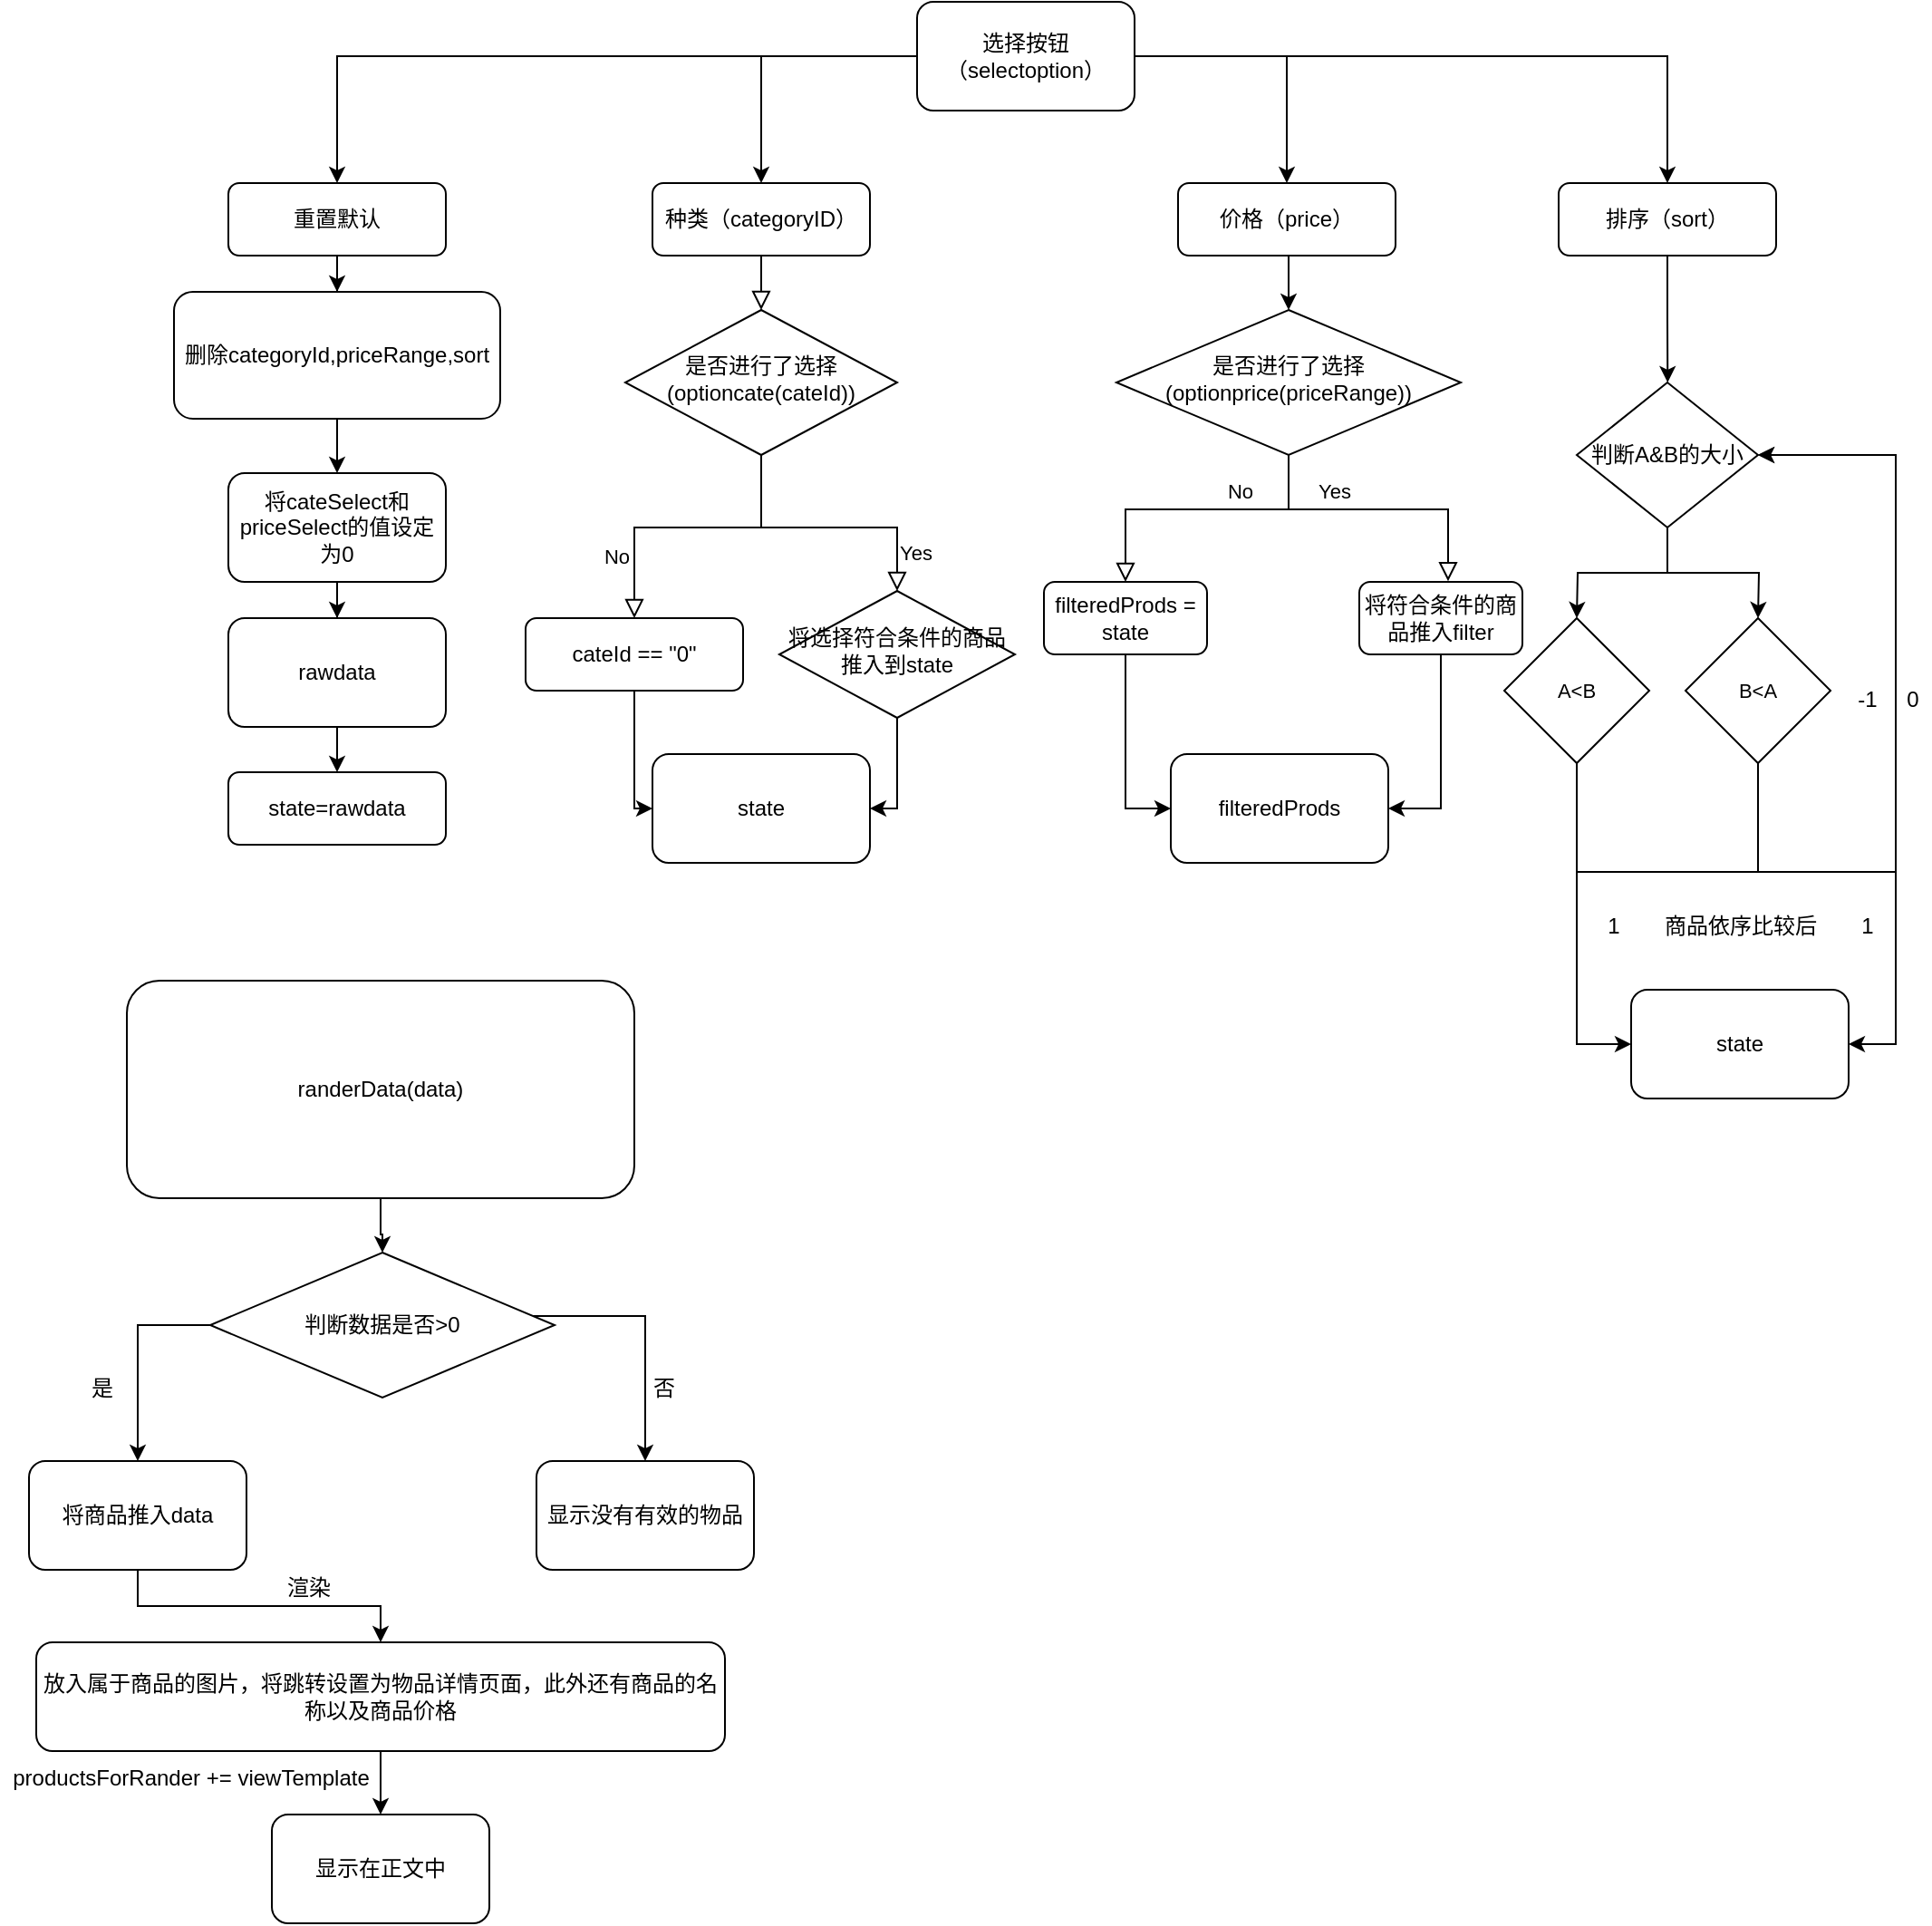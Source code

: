 <mxfile version="20.0.1" type="github">
  <diagram id="C5RBs43oDa-KdzZeNtuy" name="Page-1">
    <mxGraphModel dx="2157" dy="724" grid="1" gridSize="10" guides="1" tooltips="1" connect="1" arrows="1" fold="1" page="1" pageScale="1" pageWidth="827" pageHeight="1169" math="0" shadow="0">
      <root>
        <mxCell id="WIyWlLk6GJQsqaUBKTNV-0" />
        <mxCell id="WIyWlLk6GJQsqaUBKTNV-1" parent="WIyWlLk6GJQsqaUBKTNV-0" />
        <mxCell id="WIyWlLk6GJQsqaUBKTNV-2" value="" style="rounded=0;html=1;jettySize=auto;orthogonalLoop=1;fontSize=11;endArrow=block;endFill=0;endSize=8;strokeWidth=1;shadow=0;labelBackgroundColor=none;edgeStyle=orthogonalEdgeStyle;" parent="WIyWlLk6GJQsqaUBKTNV-1" source="WIyWlLk6GJQsqaUBKTNV-3" target="WIyWlLk6GJQsqaUBKTNV-6" edge="1">
          <mxGeometry relative="1" as="geometry" />
        </mxCell>
        <mxCell id="WIyWlLk6GJQsqaUBKTNV-3" value="种类（categoryID）" style="rounded=1;whiteSpace=wrap;html=1;fontSize=12;glass=0;strokeWidth=1;shadow=0;" parent="WIyWlLk6GJQsqaUBKTNV-1" vertex="1">
          <mxGeometry x="114" y="140" width="120" height="40" as="geometry" />
        </mxCell>
        <mxCell id="WIyWlLk6GJQsqaUBKTNV-4" value="Yes" style="rounded=0;html=1;jettySize=auto;orthogonalLoop=1;fontSize=11;endArrow=block;endFill=0;endSize=8;strokeWidth=1;shadow=0;labelBackgroundColor=none;edgeStyle=orthogonalEdgeStyle;exitX=0.5;exitY=1;exitDx=0;exitDy=0;" parent="WIyWlLk6GJQsqaUBKTNV-1" source="WIyWlLk6GJQsqaUBKTNV-6" target="WIyWlLk6GJQsqaUBKTNV-10" edge="1">
          <mxGeometry x="0.714" y="10" relative="1" as="geometry">
            <mxPoint as="offset" />
            <Array as="points">
              <mxPoint x="174" y="330" />
              <mxPoint x="249" y="330" />
            </Array>
          </mxGeometry>
        </mxCell>
        <mxCell id="WIyWlLk6GJQsqaUBKTNV-5" value="No" style="edgeStyle=orthogonalEdgeStyle;rounded=0;html=1;jettySize=auto;orthogonalLoop=1;fontSize=11;endArrow=block;endFill=0;endSize=8;strokeWidth=1;shadow=0;labelBackgroundColor=none;exitX=0.5;exitY=1;exitDx=0;exitDy=0;" parent="WIyWlLk6GJQsqaUBKTNV-1" source="WIyWlLk6GJQsqaUBKTNV-6" target="WIyWlLk6GJQsqaUBKTNV-7" edge="1">
          <mxGeometry x="0.571" y="-10" relative="1" as="geometry">
            <mxPoint as="offset" />
            <Array as="points">
              <mxPoint x="174" y="330" />
              <mxPoint x="104" y="330" />
            </Array>
          </mxGeometry>
        </mxCell>
        <mxCell id="WIyWlLk6GJQsqaUBKTNV-6" value="是否进行了选择(optioncate(cateId))" style="rhombus;whiteSpace=wrap;html=1;shadow=0;fontFamily=Helvetica;fontSize=12;align=center;strokeWidth=1;spacing=6;spacingTop=-4;" parent="WIyWlLk6GJQsqaUBKTNV-1" vertex="1">
          <mxGeometry x="99" y="210" width="150" height="80" as="geometry" />
        </mxCell>
        <mxCell id="vPBVzfhYeKo5Uqjafwgi-30" style="edgeStyle=orthogonalEdgeStyle;rounded=0;orthogonalLoop=1;jettySize=auto;html=1;entryX=0;entryY=0.5;entryDx=0;entryDy=0;" edge="1" parent="WIyWlLk6GJQsqaUBKTNV-1" source="WIyWlLk6GJQsqaUBKTNV-7" target="vPBVzfhYeKo5Uqjafwgi-32">
          <mxGeometry relative="1" as="geometry">
            <mxPoint x="104" y="470" as="targetPoint" />
            <Array as="points">
              <mxPoint x="104" y="485" />
            </Array>
          </mxGeometry>
        </mxCell>
        <mxCell id="WIyWlLk6GJQsqaUBKTNV-7" value="cateId == &quot;0&quot;" style="rounded=1;whiteSpace=wrap;html=1;fontSize=12;glass=0;strokeWidth=1;shadow=0;" parent="WIyWlLk6GJQsqaUBKTNV-1" vertex="1">
          <mxGeometry x="44" y="380" width="120" height="40" as="geometry" />
        </mxCell>
        <mxCell id="WIyWlLk6GJQsqaUBKTNV-8" value="No" style="rounded=0;html=1;jettySize=auto;orthogonalLoop=1;fontSize=11;endArrow=block;endFill=0;endSize=8;strokeWidth=1;shadow=0;labelBackgroundColor=none;edgeStyle=orthogonalEdgeStyle;exitX=0.5;exitY=1;exitDx=0;exitDy=0;entryX=0.5;entryY=0;entryDx=0;entryDy=0;" parent="WIyWlLk6GJQsqaUBKTNV-1" source="bC_j-oBZduHy3UDFGcDc-3" target="WIyWlLk6GJQsqaUBKTNV-11" edge="1">
          <mxGeometry x="-0.281" y="-10" relative="1" as="geometry">
            <mxPoint as="offset" />
            <mxPoint x="444" y="390" as="sourcePoint" />
            <Array as="points">
              <mxPoint x="465" y="320" />
              <mxPoint x="375" y="320" />
            </Array>
          </mxGeometry>
        </mxCell>
        <mxCell id="WIyWlLk6GJQsqaUBKTNV-9" value="Yes" style="edgeStyle=orthogonalEdgeStyle;rounded=0;html=1;jettySize=auto;orthogonalLoop=1;fontSize=11;endArrow=block;endFill=0;endSize=8;strokeWidth=1;shadow=0;labelBackgroundColor=none;exitX=0.5;exitY=1;exitDx=0;exitDy=0;entryX=0.548;entryY=-0.011;entryDx=0;entryDy=0;entryPerimeter=0;" parent="WIyWlLk6GJQsqaUBKTNV-1" source="bC_j-oBZduHy3UDFGcDc-3" target="WIyWlLk6GJQsqaUBKTNV-12" edge="1">
          <mxGeometry x="-0.312" y="10" relative="1" as="geometry">
            <mxPoint as="offset" />
            <mxPoint x="434" y="390" as="sourcePoint" />
            <Array as="points">
              <mxPoint x="465" y="320" />
              <mxPoint x="553" y="320" />
              <mxPoint x="553" y="360" />
            </Array>
          </mxGeometry>
        </mxCell>
        <mxCell id="vPBVzfhYeKo5Uqjafwgi-31" style="edgeStyle=orthogonalEdgeStyle;rounded=0;orthogonalLoop=1;jettySize=auto;html=1;entryX=1;entryY=0.5;entryDx=0;entryDy=0;exitX=0.5;exitY=1;exitDx=0;exitDy=0;" edge="1" parent="WIyWlLk6GJQsqaUBKTNV-1" source="WIyWlLk6GJQsqaUBKTNV-10" target="vPBVzfhYeKo5Uqjafwgi-32">
          <mxGeometry relative="1" as="geometry">
            <mxPoint x="239" y="470" as="targetPoint" />
            <Array as="points">
              <mxPoint x="249" y="485" />
            </Array>
          </mxGeometry>
        </mxCell>
        <mxCell id="WIyWlLk6GJQsqaUBKTNV-10" value="将选择符合条件的商品推入到state" style="rhombus;whiteSpace=wrap;html=1;shadow=0;fontFamily=Helvetica;fontSize=12;align=center;strokeWidth=1;spacing=6;spacingTop=-4;" parent="WIyWlLk6GJQsqaUBKTNV-1" vertex="1">
          <mxGeometry x="184" y="365" width="130" height="70" as="geometry" />
        </mxCell>
        <mxCell id="vPBVzfhYeKo5Uqjafwgi-35" style="edgeStyle=orthogonalEdgeStyle;rounded=0;orthogonalLoop=1;jettySize=auto;html=1;entryX=0;entryY=0.5;entryDx=0;entryDy=0;" edge="1" parent="WIyWlLk6GJQsqaUBKTNV-1" source="WIyWlLk6GJQsqaUBKTNV-11" target="vPBVzfhYeKo5Uqjafwgi-37">
          <mxGeometry relative="1" as="geometry">
            <mxPoint x="375" y="480" as="targetPoint" />
          </mxGeometry>
        </mxCell>
        <mxCell id="WIyWlLk6GJQsqaUBKTNV-11" value="filteredProds = state" style="rounded=1;whiteSpace=wrap;html=1;fontSize=12;glass=0;strokeWidth=1;shadow=0;" parent="WIyWlLk6GJQsqaUBKTNV-1" vertex="1">
          <mxGeometry x="330" y="360" width="90" height="40" as="geometry" />
        </mxCell>
        <mxCell id="vPBVzfhYeKo5Uqjafwgi-36" style="edgeStyle=orthogonalEdgeStyle;rounded=0;orthogonalLoop=1;jettySize=auto;html=1;entryX=1;entryY=0.5;entryDx=0;entryDy=0;" edge="1" parent="WIyWlLk6GJQsqaUBKTNV-1" source="WIyWlLk6GJQsqaUBKTNV-12" target="vPBVzfhYeKo5Uqjafwgi-37">
          <mxGeometry relative="1" as="geometry">
            <mxPoint x="529" y="460" as="targetPoint" />
          </mxGeometry>
        </mxCell>
        <mxCell id="WIyWlLk6GJQsqaUBKTNV-12" value="将符合条件的商品推入filter" style="rounded=1;whiteSpace=wrap;html=1;fontSize=12;glass=0;strokeWidth=1;shadow=0;" parent="WIyWlLk6GJQsqaUBKTNV-1" vertex="1">
          <mxGeometry x="504" y="360" width="90" height="40" as="geometry" />
        </mxCell>
        <mxCell id="bC_j-oBZduHy3UDFGcDc-6" style="edgeStyle=orthogonalEdgeStyle;rounded=0;orthogonalLoop=1;jettySize=auto;html=1;exitX=0.5;exitY=1;exitDx=0;exitDy=0;entryX=0.5;entryY=0;entryDx=0;entryDy=0;" parent="WIyWlLk6GJQsqaUBKTNV-1" source="bC_j-oBZduHy3UDFGcDc-0" target="bC_j-oBZduHy3UDFGcDc-3" edge="1">
          <mxGeometry relative="1" as="geometry" />
        </mxCell>
        <mxCell id="bC_j-oBZduHy3UDFGcDc-0" value="价格（price）" style="rounded=1;whiteSpace=wrap;html=1;fontSize=12;glass=0;strokeWidth=1;shadow=0;" parent="WIyWlLk6GJQsqaUBKTNV-1" vertex="1">
          <mxGeometry x="404" y="140" width="120" height="40" as="geometry" />
        </mxCell>
        <mxCell id="bC_j-oBZduHy3UDFGcDc-3" value="是否进行了选择(optionprice(priceRange))" style="rhombus;whiteSpace=wrap;html=1;shadow=0;fontFamily=Helvetica;fontSize=12;align=center;strokeWidth=1;spacing=6;spacingTop=-4;" parent="WIyWlLk6GJQsqaUBKTNV-1" vertex="1">
          <mxGeometry x="370" y="210" width="190" height="80" as="geometry" />
        </mxCell>
        <mxCell id="bC_j-oBZduHy3UDFGcDc-11" style="edgeStyle=orthogonalEdgeStyle;rounded=0;orthogonalLoop=1;jettySize=auto;html=1;exitX=0.5;exitY=1;exitDx=0;exitDy=0;" parent="WIyWlLk6GJQsqaUBKTNV-1" source="bC_j-oBZduHy3UDFGcDc-10" edge="1">
          <mxGeometry relative="1" as="geometry">
            <mxPoint x="674.143" y="250" as="targetPoint" />
          </mxGeometry>
        </mxCell>
        <mxCell id="bC_j-oBZduHy3UDFGcDc-10" value="排序（sort）" style="rounded=1;whiteSpace=wrap;html=1;fontSize=12;glass=0;strokeWidth=1;shadow=0;" parent="WIyWlLk6GJQsqaUBKTNV-1" vertex="1">
          <mxGeometry x="614" y="140" width="120" height="40" as="geometry" />
        </mxCell>
        <mxCell id="bC_j-oBZduHy3UDFGcDc-13" value="" style="edgeStyle=orthogonalEdgeStyle;rounded=0;orthogonalLoop=1;jettySize=auto;html=1;" parent="WIyWlLk6GJQsqaUBKTNV-1" source="bC_j-oBZduHy3UDFGcDc-12" edge="1">
          <mxGeometry relative="1" as="geometry">
            <mxPoint x="624" y="380" as="targetPoint" />
          </mxGeometry>
        </mxCell>
        <mxCell id="bC_j-oBZduHy3UDFGcDc-14" value="" style="edgeStyle=orthogonalEdgeStyle;rounded=0;orthogonalLoop=1;jettySize=auto;html=1;" parent="WIyWlLk6GJQsqaUBKTNV-1" source="bC_j-oBZduHy3UDFGcDc-12" edge="1">
          <mxGeometry relative="1" as="geometry">
            <mxPoint x="724" y="380" as="targetPoint" />
          </mxGeometry>
        </mxCell>
        <mxCell id="bC_j-oBZduHy3UDFGcDc-12" value="判断A&amp;amp;B的大小" style="rhombus;whiteSpace=wrap;html=1;" parent="WIyWlLk6GJQsqaUBKTNV-1" vertex="1">
          <mxGeometry x="624" y="250" width="100" height="80" as="geometry" />
        </mxCell>
        <mxCell id="bC_j-oBZduHy3UDFGcDc-17" style="edgeStyle=orthogonalEdgeStyle;rounded=0;orthogonalLoop=1;jettySize=auto;html=1;entryX=0;entryY=0.5;entryDx=0;entryDy=0;" parent="WIyWlLk6GJQsqaUBKTNV-1" source="bC_j-oBZduHy3UDFGcDc-15" target="vPBVzfhYeKo5Uqjafwgi-39" edge="1">
          <mxGeometry relative="1" as="geometry">
            <mxPoint x="659" y="580" as="targetPoint" />
            <Array as="points">
              <mxPoint x="624" y="615" />
            </Array>
          </mxGeometry>
        </mxCell>
        <mxCell id="bC_j-oBZduHy3UDFGcDc-20" style="edgeStyle=orthogonalEdgeStyle;rounded=0;orthogonalLoop=1;jettySize=auto;html=1;exitX=0.5;exitY=1;exitDx=0;exitDy=0;entryX=1;entryY=0.5;entryDx=0;entryDy=0;" parent="WIyWlLk6GJQsqaUBKTNV-1" source="bC_j-oBZduHy3UDFGcDc-15" target="bC_j-oBZduHy3UDFGcDc-12" edge="1">
          <mxGeometry relative="1" as="geometry">
            <mxPoint x="674" y="530" as="targetPoint" />
            <Array as="points">
              <mxPoint x="624" y="520" />
              <mxPoint x="800" y="520" />
              <mxPoint x="800" y="290" />
            </Array>
          </mxGeometry>
        </mxCell>
        <mxCell id="bC_j-oBZduHy3UDFGcDc-15" value="&lt;span style=&quot;font-size: 11px; background-color: rgb(255, 255, 255);&quot;&gt;A&amp;lt;B&lt;/span&gt;" style="rhombus;whiteSpace=wrap;html=1;" parent="WIyWlLk6GJQsqaUBKTNV-1" vertex="1">
          <mxGeometry x="584" y="380" width="80" height="80" as="geometry" />
        </mxCell>
        <mxCell id="bC_j-oBZduHy3UDFGcDc-18" style="edgeStyle=orthogonalEdgeStyle;rounded=0;orthogonalLoop=1;jettySize=auto;html=1;exitX=0.5;exitY=1;exitDx=0;exitDy=0;entryX=1;entryY=0.5;entryDx=0;entryDy=0;" parent="WIyWlLk6GJQsqaUBKTNV-1" source="bC_j-oBZduHy3UDFGcDc-16" target="bC_j-oBZduHy3UDFGcDc-12" edge="1">
          <mxGeometry relative="1" as="geometry">
            <mxPoint x="724" y="530" as="targetPoint" />
            <Array as="points">
              <mxPoint x="724" y="520" />
              <mxPoint x="800" y="520" />
              <mxPoint x="800" y="290" />
            </Array>
          </mxGeometry>
        </mxCell>
        <mxCell id="bC_j-oBZduHy3UDFGcDc-49" style="edgeStyle=orthogonalEdgeStyle;rounded=0;orthogonalLoop=1;jettySize=auto;html=1;entryX=1;entryY=0.5;entryDx=0;entryDy=0;" parent="WIyWlLk6GJQsqaUBKTNV-1" source="bC_j-oBZduHy3UDFGcDc-16" edge="1" target="vPBVzfhYeKo5Uqjafwgi-39">
          <mxGeometry relative="1" as="geometry">
            <mxPoint x="774" y="580" as="targetPoint" />
            <Array as="points">
              <mxPoint x="724" y="520" />
              <mxPoint x="800" y="520" />
              <mxPoint x="800" y="615" />
            </Array>
          </mxGeometry>
        </mxCell>
        <mxCell id="bC_j-oBZduHy3UDFGcDc-16" value="&lt;span style=&quot;font-size: 11px; background-color: rgb(255, 255, 255);&quot;&gt;B&amp;lt;A&lt;/span&gt;" style="rhombus;whiteSpace=wrap;html=1;" parent="WIyWlLk6GJQsqaUBKTNV-1" vertex="1">
          <mxGeometry x="684" y="380" width="80" height="80" as="geometry" />
        </mxCell>
        <mxCell id="bC_j-oBZduHy3UDFGcDc-24" value="1" style="text;html=1;align=center;verticalAlign=middle;resizable=0;points=[];autosize=1;strokeColor=none;fillColor=none;" parent="WIyWlLk6GJQsqaUBKTNV-1" vertex="1">
          <mxGeometry x="634" y="540" width="20" height="20" as="geometry" />
        </mxCell>
        <mxCell id="bC_j-oBZduHy3UDFGcDc-25" value="-1" style="text;html=1;align=center;verticalAlign=middle;resizable=0;points=[];autosize=1;strokeColor=none;fillColor=none;" parent="WIyWlLk6GJQsqaUBKTNV-1" vertex="1">
          <mxGeometry x="769" y="415" width="30" height="20" as="geometry" />
        </mxCell>
        <mxCell id="bC_j-oBZduHy3UDFGcDc-26" value="0" style="text;html=1;align=center;verticalAlign=middle;resizable=0;points=[];autosize=1;strokeColor=none;fillColor=none;" parent="WIyWlLk6GJQsqaUBKTNV-1" vertex="1">
          <mxGeometry x="799" y="415" width="20" height="20" as="geometry" />
        </mxCell>
        <mxCell id="vPBVzfhYeKo5Uqjafwgi-17" style="edgeStyle=orthogonalEdgeStyle;rounded=0;orthogonalLoop=1;jettySize=auto;html=1;entryX=0.5;entryY=0;entryDx=0;entryDy=0;" edge="1" parent="WIyWlLk6GJQsqaUBKTNV-1" source="bC_j-oBZduHy3UDFGcDc-35" target="vPBVzfhYeKo5Uqjafwgi-16">
          <mxGeometry relative="1" as="geometry" />
        </mxCell>
        <mxCell id="bC_j-oBZduHy3UDFGcDc-35" value="randerData(data)" style="rounded=1;whiteSpace=wrap;html=1;fontSize=12;glass=0;strokeWidth=1;shadow=0;" parent="WIyWlLk6GJQsqaUBKTNV-1" vertex="1">
          <mxGeometry x="-176" y="580" width="280" height="120" as="geometry" />
        </mxCell>
        <mxCell id="bC_j-oBZduHy3UDFGcDc-48" value="商品依序比较后" style="text;html=1;align=center;verticalAlign=middle;resizable=0;points=[];autosize=1;strokeColor=none;fillColor=none;" parent="WIyWlLk6GJQsqaUBKTNV-1" vertex="1">
          <mxGeometry x="664" y="540" width="100" height="20" as="geometry" />
        </mxCell>
        <mxCell id="bC_j-oBZduHy3UDFGcDc-51" value="1" style="text;html=1;align=center;verticalAlign=middle;resizable=0;points=[];autosize=1;strokeColor=none;fillColor=none;" parent="WIyWlLk6GJQsqaUBKTNV-1" vertex="1">
          <mxGeometry x="774" y="540" width="20" height="20" as="geometry" />
        </mxCell>
        <mxCell id="vPBVzfhYeKo5Uqjafwgi-2" style="edgeStyle=orthogonalEdgeStyle;rounded=0;orthogonalLoop=1;jettySize=auto;html=1;entryX=0.5;entryY=0;entryDx=0;entryDy=0;" edge="1" parent="WIyWlLk6GJQsqaUBKTNV-1" source="vPBVzfhYeKo5Uqjafwgi-1" target="WIyWlLk6GJQsqaUBKTNV-3">
          <mxGeometry relative="1" as="geometry" />
        </mxCell>
        <mxCell id="vPBVzfhYeKo5Uqjafwgi-3" style="edgeStyle=orthogonalEdgeStyle;rounded=0;orthogonalLoop=1;jettySize=auto;html=1;" edge="1" parent="WIyWlLk6GJQsqaUBKTNV-1" source="vPBVzfhYeKo5Uqjafwgi-1" target="bC_j-oBZduHy3UDFGcDc-0">
          <mxGeometry relative="1" as="geometry" />
        </mxCell>
        <mxCell id="vPBVzfhYeKo5Uqjafwgi-4" style="edgeStyle=orthogonalEdgeStyle;rounded=0;orthogonalLoop=1;jettySize=auto;html=1;entryX=0.5;entryY=0;entryDx=0;entryDy=0;" edge="1" parent="WIyWlLk6GJQsqaUBKTNV-1" source="vPBVzfhYeKo5Uqjafwgi-1" target="bC_j-oBZduHy3UDFGcDc-10">
          <mxGeometry relative="1" as="geometry" />
        </mxCell>
        <mxCell id="vPBVzfhYeKo5Uqjafwgi-14" style="edgeStyle=orthogonalEdgeStyle;rounded=0;orthogonalLoop=1;jettySize=auto;html=1;entryX=0.5;entryY=0;entryDx=0;entryDy=0;" edge="1" parent="WIyWlLk6GJQsqaUBKTNV-1" source="vPBVzfhYeKo5Uqjafwgi-1" target="vPBVzfhYeKo5Uqjafwgi-6">
          <mxGeometry relative="1" as="geometry" />
        </mxCell>
        <mxCell id="vPBVzfhYeKo5Uqjafwgi-1" value="选择按钮（selectoption）" style="rounded=1;whiteSpace=wrap;html=1;" vertex="1" parent="WIyWlLk6GJQsqaUBKTNV-1">
          <mxGeometry x="260" y="40" width="120" height="60" as="geometry" />
        </mxCell>
        <mxCell id="vPBVzfhYeKo5Uqjafwgi-10" style="edgeStyle=orthogonalEdgeStyle;rounded=0;orthogonalLoop=1;jettySize=auto;html=1;entryX=0.5;entryY=0;entryDx=0;entryDy=0;" edge="1" parent="WIyWlLk6GJQsqaUBKTNV-1" source="vPBVzfhYeKo5Uqjafwgi-6" target="vPBVzfhYeKo5Uqjafwgi-8">
          <mxGeometry relative="1" as="geometry" />
        </mxCell>
        <mxCell id="vPBVzfhYeKo5Uqjafwgi-6" value="重置默认" style="rounded=1;whiteSpace=wrap;html=1;fontSize=12;glass=0;strokeWidth=1;shadow=0;" vertex="1" parent="WIyWlLk6GJQsqaUBKTNV-1">
          <mxGeometry x="-120" y="140" width="120" height="40" as="geometry" />
        </mxCell>
        <mxCell id="vPBVzfhYeKo5Uqjafwgi-8" value="删除categoryId,priceRange,sort" style="rounded=1;whiteSpace=wrap;html=1;fontSize=12;glass=0;strokeWidth=1;shadow=0;" vertex="1" parent="WIyWlLk6GJQsqaUBKTNV-1">
          <mxGeometry x="-150" y="200" width="180" height="70" as="geometry" />
        </mxCell>
        <mxCell id="vPBVzfhYeKo5Uqjafwgi-41" style="edgeStyle=orthogonalEdgeStyle;rounded=0;orthogonalLoop=1;jettySize=auto;html=1;entryX=0.5;entryY=0;entryDx=0;entryDy=0;exitX=0.5;exitY=1;exitDx=0;exitDy=0;" edge="1" parent="WIyWlLk6GJQsqaUBKTNV-1" source="vPBVzfhYeKo5Uqjafwgi-8" target="vPBVzfhYeKo5Uqjafwgi-42">
          <mxGeometry relative="1" as="geometry">
            <mxPoint x="-60" y="380" as="targetPoint" />
            <mxPoint x="-59.968" y="330" as="sourcePoint" />
          </mxGeometry>
        </mxCell>
        <mxCell id="vPBVzfhYeKo5Uqjafwgi-18" style="edgeStyle=orthogonalEdgeStyle;rounded=0;orthogonalLoop=1;jettySize=auto;html=1;entryX=0.5;entryY=0;entryDx=0;entryDy=0;" edge="1" parent="WIyWlLk6GJQsqaUBKTNV-1" source="vPBVzfhYeKo5Uqjafwgi-16" target="vPBVzfhYeKo5Uqjafwgi-20">
          <mxGeometry relative="1" as="geometry">
            <mxPoint x="-170" y="845" as="targetPoint" />
            <Array as="points">
              <mxPoint x="-170" y="770" />
            </Array>
          </mxGeometry>
        </mxCell>
        <mxCell id="vPBVzfhYeKo5Uqjafwgi-19" style="edgeStyle=orthogonalEdgeStyle;rounded=0;orthogonalLoop=1;jettySize=auto;html=1;entryX=0.5;entryY=0;entryDx=0;entryDy=0;" edge="1" parent="WIyWlLk6GJQsqaUBKTNV-1" source="vPBVzfhYeKo5Uqjafwgi-16" target="vPBVzfhYeKo5Uqjafwgi-21">
          <mxGeometry relative="1" as="geometry">
            <mxPoint x="110" y="845" as="targetPoint" />
            <Array as="points">
              <mxPoint x="110" y="765" />
            </Array>
          </mxGeometry>
        </mxCell>
        <mxCell id="vPBVzfhYeKo5Uqjafwgi-16" value="判断数据是否&amp;gt;0" style="rhombus;whiteSpace=wrap;html=1;" vertex="1" parent="WIyWlLk6GJQsqaUBKTNV-1">
          <mxGeometry x="-130" y="730" width="190" height="80" as="geometry" />
        </mxCell>
        <mxCell id="vPBVzfhYeKo5Uqjafwgi-24" style="edgeStyle=orthogonalEdgeStyle;rounded=0;orthogonalLoop=1;jettySize=auto;html=1;entryX=0.5;entryY=0;entryDx=0;entryDy=0;" edge="1" parent="WIyWlLk6GJQsqaUBKTNV-1" source="vPBVzfhYeKo5Uqjafwgi-20" target="vPBVzfhYeKo5Uqjafwgi-25">
          <mxGeometry relative="1" as="geometry">
            <mxPoint x="-170" y="965" as="targetPoint" />
          </mxGeometry>
        </mxCell>
        <mxCell id="vPBVzfhYeKo5Uqjafwgi-20" value="将商品推入data" style="rounded=1;whiteSpace=wrap;html=1;" vertex="1" parent="WIyWlLk6GJQsqaUBKTNV-1">
          <mxGeometry x="-230" y="845" width="120" height="60" as="geometry" />
        </mxCell>
        <mxCell id="vPBVzfhYeKo5Uqjafwgi-21" value="显示没有有效的物品" style="rounded=1;whiteSpace=wrap;html=1;" vertex="1" parent="WIyWlLk6GJQsqaUBKTNV-1">
          <mxGeometry x="50" y="845" width="120" height="60" as="geometry" />
        </mxCell>
        <mxCell id="vPBVzfhYeKo5Uqjafwgi-22" value="是" style="text;html=1;align=center;verticalAlign=middle;resizable=0;points=[];autosize=1;strokeColor=none;fillColor=none;" vertex="1" parent="WIyWlLk6GJQsqaUBKTNV-1">
          <mxGeometry x="-205" y="795" width="30" height="20" as="geometry" />
        </mxCell>
        <mxCell id="vPBVzfhYeKo5Uqjafwgi-23" value="否" style="text;html=1;align=center;verticalAlign=middle;resizable=0;points=[];autosize=1;strokeColor=none;fillColor=none;" vertex="1" parent="WIyWlLk6GJQsqaUBKTNV-1">
          <mxGeometry x="105" y="795" width="30" height="20" as="geometry" />
        </mxCell>
        <mxCell id="vPBVzfhYeKo5Uqjafwgi-27" style="edgeStyle=orthogonalEdgeStyle;rounded=0;orthogonalLoop=1;jettySize=auto;html=1;entryX=0.5;entryY=0;entryDx=0;entryDy=0;" edge="1" parent="WIyWlLk6GJQsqaUBKTNV-1" source="vPBVzfhYeKo5Uqjafwgi-25" target="vPBVzfhYeKo5Uqjafwgi-29">
          <mxGeometry relative="1" as="geometry">
            <mxPoint x="-36" y="1035" as="targetPoint" />
          </mxGeometry>
        </mxCell>
        <mxCell id="vPBVzfhYeKo5Uqjafwgi-25" value="放入属于商品的图片，将跳转设置为物品详情页面，此外还有商品的名称以及商品价格" style="rounded=1;whiteSpace=wrap;html=1;" vertex="1" parent="WIyWlLk6GJQsqaUBKTNV-1">
          <mxGeometry x="-226" y="945" width="380" height="60" as="geometry" />
        </mxCell>
        <mxCell id="vPBVzfhYeKo5Uqjafwgi-26" value="渲染" style="text;html=1;align=center;verticalAlign=middle;resizable=0;points=[];autosize=1;strokeColor=none;fillColor=none;" vertex="1" parent="WIyWlLk6GJQsqaUBKTNV-1">
          <mxGeometry x="-96" y="905" width="40" height="20" as="geometry" />
        </mxCell>
        <mxCell id="vPBVzfhYeKo5Uqjafwgi-29" value="显示在正文中" style="rounded=1;whiteSpace=wrap;html=1;" vertex="1" parent="WIyWlLk6GJQsqaUBKTNV-1">
          <mxGeometry x="-96" y="1040" width="120" height="60" as="geometry" />
        </mxCell>
        <mxCell id="vPBVzfhYeKo5Uqjafwgi-32" value="state" style="rounded=1;whiteSpace=wrap;html=1;" vertex="1" parent="WIyWlLk6GJQsqaUBKTNV-1">
          <mxGeometry x="114" y="455" width="120" height="60" as="geometry" />
        </mxCell>
        <mxCell id="vPBVzfhYeKo5Uqjafwgi-37" value="filteredProds" style="rounded=1;whiteSpace=wrap;html=1;" vertex="1" parent="WIyWlLk6GJQsqaUBKTNV-1">
          <mxGeometry x="400" y="455" width="120" height="60" as="geometry" />
        </mxCell>
        <mxCell id="vPBVzfhYeKo5Uqjafwgi-38" value="&lt;span style=&quot;&quot;&gt;productsForRander += viewTemplate&lt;/span&gt;" style="text;html=1;align=center;verticalAlign=middle;resizable=0;points=[];autosize=1;strokeColor=none;fillColor=none;" vertex="1" parent="WIyWlLk6GJQsqaUBKTNV-1">
          <mxGeometry x="-246" y="1010" width="210" height="20" as="geometry" />
        </mxCell>
        <mxCell id="vPBVzfhYeKo5Uqjafwgi-39" value="state" style="rounded=1;whiteSpace=wrap;html=1;" vertex="1" parent="WIyWlLk6GJQsqaUBKTNV-1">
          <mxGeometry x="654" y="585" width="120" height="60" as="geometry" />
        </mxCell>
        <mxCell id="vPBVzfhYeKo5Uqjafwgi-44" style="edgeStyle=orthogonalEdgeStyle;rounded=0;orthogonalLoop=1;jettySize=auto;html=1;entryX=0.5;entryY=0;entryDx=0;entryDy=0;" edge="1" parent="WIyWlLk6GJQsqaUBKTNV-1" source="vPBVzfhYeKo5Uqjafwgi-42" target="vPBVzfhYeKo5Uqjafwgi-45">
          <mxGeometry relative="1" as="geometry">
            <mxPoint x="-60" y="460" as="targetPoint" />
          </mxGeometry>
        </mxCell>
        <mxCell id="vPBVzfhYeKo5Uqjafwgi-42" value="将cateSelect和priceSelect的值设定为0" style="rounded=1;whiteSpace=wrap;html=1;" vertex="1" parent="WIyWlLk6GJQsqaUBKTNV-1">
          <mxGeometry x="-120" y="300" width="120" height="60" as="geometry" />
        </mxCell>
        <mxCell id="vPBVzfhYeKo5Uqjafwgi-48" style="edgeStyle=orthogonalEdgeStyle;rounded=0;orthogonalLoop=1;jettySize=auto;html=1;entryX=0.5;entryY=0;entryDx=0;entryDy=0;" edge="1" parent="WIyWlLk6GJQsqaUBKTNV-1" source="vPBVzfhYeKo5Uqjafwgi-45" target="vPBVzfhYeKo5Uqjafwgi-47">
          <mxGeometry relative="1" as="geometry" />
        </mxCell>
        <mxCell id="vPBVzfhYeKo5Uqjafwgi-45" value="rawdata" style="rounded=1;whiteSpace=wrap;html=1;" vertex="1" parent="WIyWlLk6GJQsqaUBKTNV-1">
          <mxGeometry x="-120" y="380" width="120" height="60" as="geometry" />
        </mxCell>
        <mxCell id="vPBVzfhYeKo5Uqjafwgi-47" value="state=rawdata" style="rounded=1;whiteSpace=wrap;html=1;fontSize=12;glass=0;strokeWidth=1;shadow=0;" vertex="1" parent="WIyWlLk6GJQsqaUBKTNV-1">
          <mxGeometry x="-120" y="465" width="120" height="40" as="geometry" />
        </mxCell>
      </root>
    </mxGraphModel>
  </diagram>
</mxfile>
